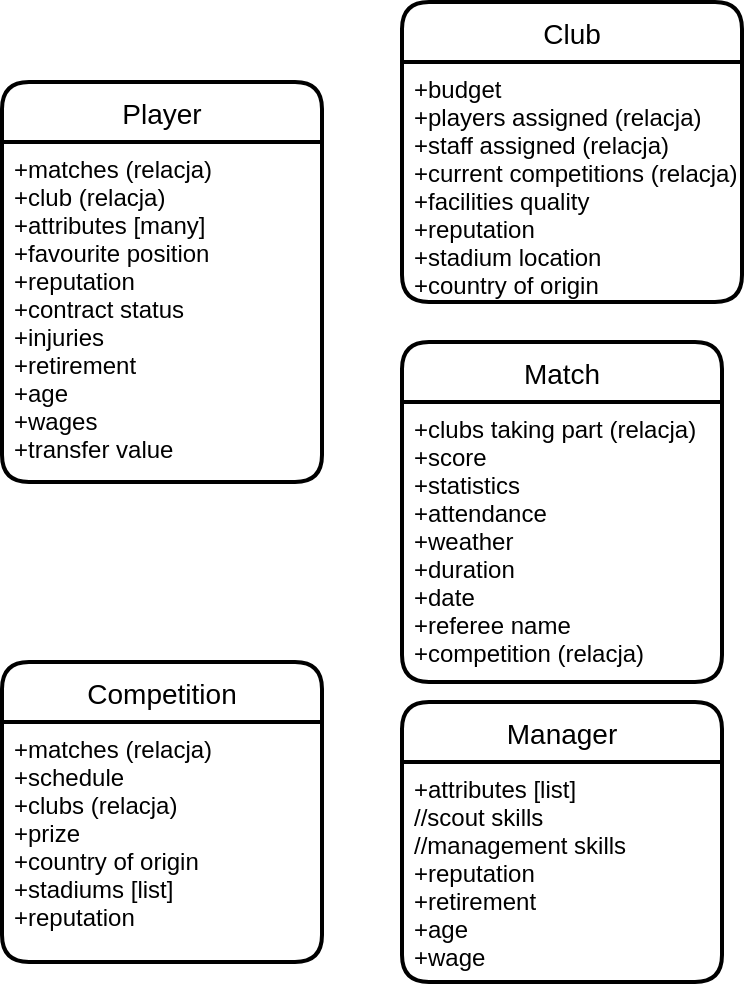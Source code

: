 <mxfile>
    <diagram id="CCzbelAdY-_EfAq5Ly9S" name="Page-1">
        <mxGraphModel dx="425" dy="529" grid="1" gridSize="10" guides="1" tooltips="1" connect="1" arrows="1" fold="1" page="1" pageScale="1" pageWidth="827" pageHeight="1169" math="0" shadow="0">
            <root>
                <mxCell id="0"/>
                <mxCell id="1" parent="0"/>
                <mxCell id="22" value="Player" style="swimlane;childLayout=stackLayout;horizontal=1;startSize=30;horizontalStack=0;rounded=1;fontSize=14;fontStyle=0;strokeWidth=2;resizeParent=0;resizeLast=1;shadow=0;dashed=0;align=center;" vertex="1" parent="1">
                    <mxGeometry x="90" y="70" width="160" height="200" as="geometry"/>
                </mxCell>
                <mxCell id="23" value="+matches (relacja)&#10;+club (relacja)&#10;+attributes [many] &#10;+favourite position&#10;+reputation&#10;+contract status&#10;+injuries&#10;+retirement&#10;+age&#10;+wages&#10;+transfer value" style="align=left;strokeColor=none;fillColor=none;spacingLeft=4;fontSize=12;verticalAlign=top;resizable=0;rotatable=0;part=1;" vertex="1" parent="22">
                    <mxGeometry y="30" width="160" height="170" as="geometry"/>
                </mxCell>
                <mxCell id="24" value="Club" style="swimlane;childLayout=stackLayout;horizontal=1;startSize=30;horizontalStack=0;rounded=1;fontSize=14;fontStyle=0;strokeWidth=2;resizeParent=0;resizeLast=1;shadow=0;dashed=0;align=center;" vertex="1" parent="1">
                    <mxGeometry x="290" y="30" width="170" height="150" as="geometry"/>
                </mxCell>
                <mxCell id="25" value="+budget&#10;+players assigned (relacja)&#10;+staff assigned (relacja)&#10;+current competitions (relacja)&#10;+facilities quality&#10;+reputation&#10;+stadium location&#10;+country of origin" style="align=left;strokeColor=none;fillColor=none;spacingLeft=4;fontSize=12;verticalAlign=top;resizable=0;rotatable=0;part=1;" vertex="1" parent="24">
                    <mxGeometry y="30" width="170" height="120" as="geometry"/>
                </mxCell>
                <mxCell id="27" value="Match" style="swimlane;childLayout=stackLayout;horizontal=1;startSize=30;horizontalStack=0;rounded=1;fontSize=14;fontStyle=0;strokeWidth=2;resizeParent=0;resizeLast=1;shadow=0;dashed=0;align=center;" vertex="1" parent="1">
                    <mxGeometry x="290" y="200" width="160" height="170" as="geometry"/>
                </mxCell>
                <mxCell id="28" value="+clubs taking part (relacja)&#10;+score&#10;+statistics&#10;+attendance&#10;+weather&#10;+duration&#10;+date&#10;+referee name&#10;+competition (relacja)" style="align=left;strokeColor=none;fillColor=none;spacingLeft=4;fontSize=12;verticalAlign=top;resizable=0;rotatable=0;part=1;" vertex="1" parent="27">
                    <mxGeometry y="30" width="160" height="140" as="geometry"/>
                </mxCell>
                <mxCell id="29" value="Manager" style="swimlane;childLayout=stackLayout;horizontal=1;startSize=30;horizontalStack=0;rounded=1;fontSize=14;fontStyle=0;strokeWidth=2;resizeParent=0;resizeLast=1;shadow=0;dashed=0;align=center;" vertex="1" parent="1">
                    <mxGeometry x="290" y="380" width="160" height="140" as="geometry"/>
                </mxCell>
                <mxCell id="30" value="+attributes [list]&#10;//scout skills&#10;//management skills&#10;+reputation&#10;+retirement&#10;+age&#10;+wage" style="align=left;strokeColor=none;fillColor=none;spacingLeft=4;fontSize=12;verticalAlign=top;resizable=0;rotatable=0;part=1;" vertex="1" parent="29">
                    <mxGeometry y="30" width="160" height="110" as="geometry"/>
                </mxCell>
                <mxCell id="32" value="Competition" style="swimlane;childLayout=stackLayout;horizontal=1;startSize=30;horizontalStack=0;rounded=1;fontSize=14;fontStyle=0;strokeWidth=2;resizeParent=0;resizeLast=1;shadow=0;dashed=0;align=center;" vertex="1" parent="1">
                    <mxGeometry x="90" y="360" width="160" height="150" as="geometry"/>
                </mxCell>
                <mxCell id="33" value="+matches (relacja)&#10;+schedule&#10;+clubs (relacja)&#10;+prize&#10;+country of origin&#10;+stadiums [list]&#10;+reputation" style="align=left;strokeColor=none;fillColor=none;spacingLeft=4;fontSize=12;verticalAlign=top;resizable=0;rotatable=0;part=1;" vertex="1" parent="32">
                    <mxGeometry y="30" width="160" height="120" as="geometry"/>
                </mxCell>
            </root>
        </mxGraphModel>
    </diagram>
</mxfile>